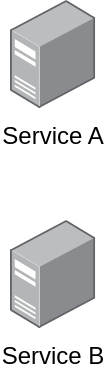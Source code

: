 <mxfile version="21.2.9" type="github">
  <diagram name="Page-1" id="Z5NTuOo_OOqR7QErY2SP">
    <mxGraphModel dx="1050" dy="573" grid="1" gridSize="10" guides="1" tooltips="1" connect="1" arrows="1" fold="1" page="1" pageScale="1" pageWidth="850" pageHeight="1100" math="0" shadow="0">
      <root>
        <mxCell id="0" />
        <mxCell id="1" parent="0" />
        <mxCell id="LTZY1Pz6p3GT8TLRaCfc-1" value="Service A" style="image;points=[];aspect=fixed;html=1;align=center;shadow=0;dashed=0;image=img/lib/allied_telesis/computer_and_terminals/Server_Desktop.svg;" vertex="1" parent="1">
          <mxGeometry x="410" y="120" width="42.6" height="54" as="geometry" />
        </mxCell>
        <mxCell id="LTZY1Pz6p3GT8TLRaCfc-2" value="Service B" style="image;points=[];aspect=fixed;html=1;align=center;shadow=0;dashed=0;image=img/lib/allied_telesis/computer_and_terminals/Server_Desktop.svg;" vertex="1" parent="1">
          <mxGeometry x="410" y="230" width="42.6" height="54" as="geometry" />
        </mxCell>
      </root>
    </mxGraphModel>
  </diagram>
</mxfile>
